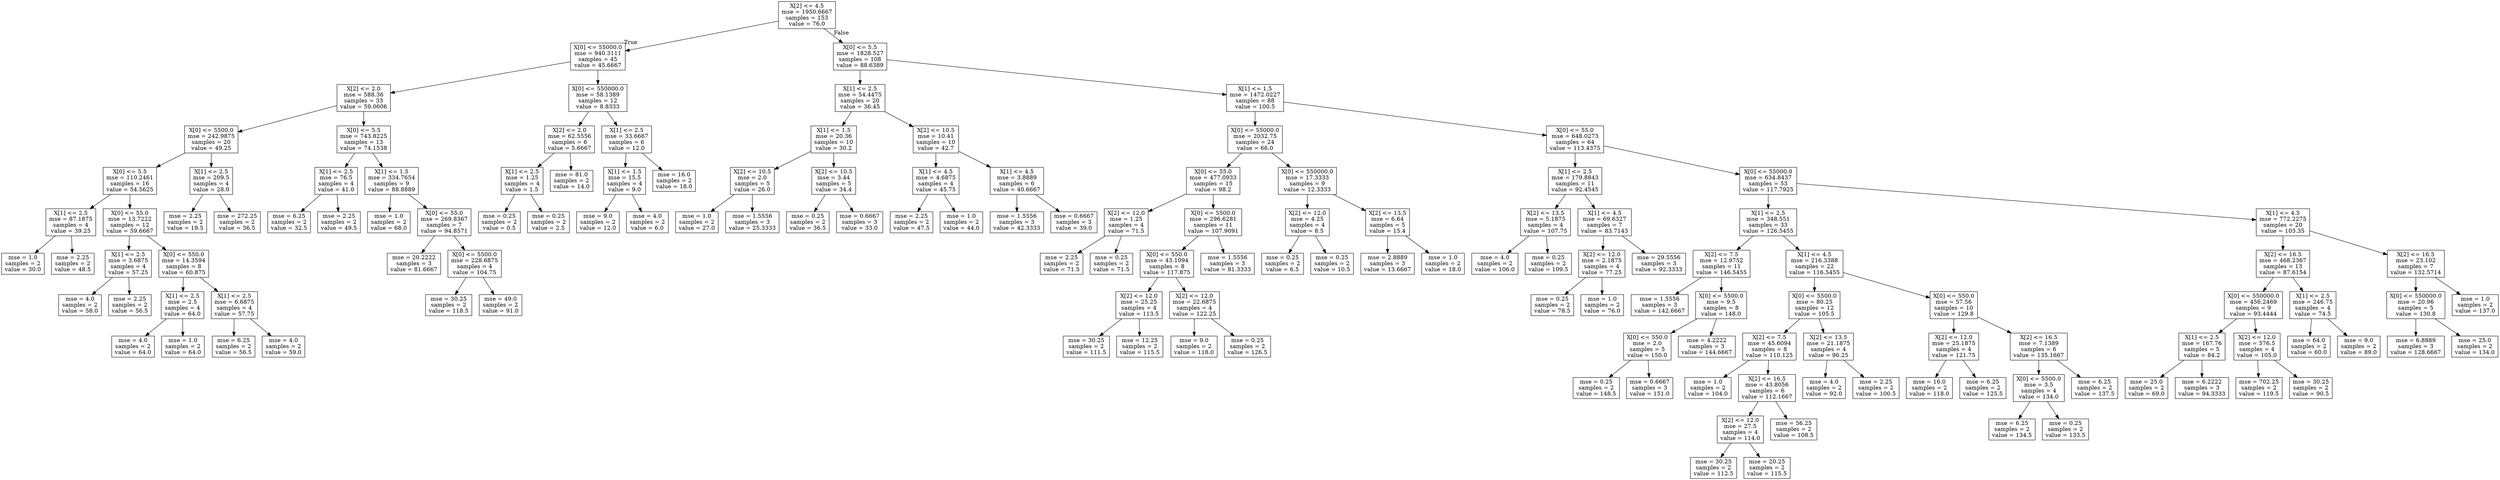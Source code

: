 digraph Tree {
node [shape=box] ;
0 [label="X[2] <= 4.5\nmse = 1950.6667\nsamples = 153\nvalue = 76.0"] ;
1 [label="X[0] <= 55000.0\nmse = 940.3111\nsamples = 45\nvalue = 45.6667"] ;
0 -> 1 [labeldistance=2.5, labelangle=45, headlabel="True"] ;
2 [label="X[2] <= 2.0\nmse = 588.36\nsamples = 33\nvalue = 59.0606"] ;
1 -> 2 ;
3 [label="X[0] <= 5500.0\nmse = 242.9875\nsamples = 20\nvalue = 49.25"] ;
2 -> 3 ;
4 [label="X[0] <= 5.5\nmse = 110.2461\nsamples = 16\nvalue = 54.5625"] ;
3 -> 4 ;
5 [label="X[1] <= 2.5\nmse = 87.1875\nsamples = 4\nvalue = 39.25"] ;
4 -> 5 ;
6 [label="mse = 1.0\nsamples = 2\nvalue = 30.0"] ;
5 -> 6 ;
7 [label="mse = 2.25\nsamples = 2\nvalue = 48.5"] ;
5 -> 7 ;
8 [label="X[0] <= 55.0\nmse = 13.7222\nsamples = 12\nvalue = 59.6667"] ;
4 -> 8 ;
9 [label="X[1] <= 2.5\nmse = 3.6875\nsamples = 4\nvalue = 57.25"] ;
8 -> 9 ;
10 [label="mse = 4.0\nsamples = 2\nvalue = 58.0"] ;
9 -> 10 ;
11 [label="mse = 2.25\nsamples = 2\nvalue = 56.5"] ;
9 -> 11 ;
12 [label="X[0] <= 550.0\nmse = 14.3594\nsamples = 8\nvalue = 60.875"] ;
8 -> 12 ;
13 [label="X[1] <= 2.5\nmse = 2.5\nsamples = 4\nvalue = 64.0"] ;
12 -> 13 ;
14 [label="mse = 4.0\nsamples = 2\nvalue = 64.0"] ;
13 -> 14 ;
15 [label="mse = 1.0\nsamples = 2\nvalue = 64.0"] ;
13 -> 15 ;
16 [label="X[1] <= 2.5\nmse = 6.6875\nsamples = 4\nvalue = 57.75"] ;
12 -> 16 ;
17 [label="mse = 6.25\nsamples = 2\nvalue = 56.5"] ;
16 -> 17 ;
18 [label="mse = 4.0\nsamples = 2\nvalue = 59.0"] ;
16 -> 18 ;
19 [label="X[1] <= 2.5\nmse = 209.5\nsamples = 4\nvalue = 28.0"] ;
3 -> 19 ;
20 [label="mse = 2.25\nsamples = 2\nvalue = 19.5"] ;
19 -> 20 ;
21 [label="mse = 272.25\nsamples = 2\nvalue = 36.5"] ;
19 -> 21 ;
22 [label="X[0] <= 5.5\nmse = 743.8225\nsamples = 13\nvalue = 74.1538"] ;
2 -> 22 ;
23 [label="X[1] <= 2.5\nmse = 76.5\nsamples = 4\nvalue = 41.0"] ;
22 -> 23 ;
24 [label="mse = 6.25\nsamples = 2\nvalue = 32.5"] ;
23 -> 24 ;
25 [label="mse = 2.25\nsamples = 2\nvalue = 49.5"] ;
23 -> 25 ;
26 [label="X[1] <= 1.5\nmse = 334.7654\nsamples = 9\nvalue = 88.8889"] ;
22 -> 26 ;
27 [label="mse = 1.0\nsamples = 2\nvalue = 68.0"] ;
26 -> 27 ;
28 [label="X[0] <= 55.0\nmse = 269.8367\nsamples = 7\nvalue = 94.8571"] ;
26 -> 28 ;
29 [label="mse = 20.2222\nsamples = 3\nvalue = 81.6667"] ;
28 -> 29 ;
30 [label="X[0] <= 5500.0\nmse = 228.6875\nsamples = 4\nvalue = 104.75"] ;
28 -> 30 ;
31 [label="mse = 30.25\nsamples = 2\nvalue = 118.5"] ;
30 -> 31 ;
32 [label="mse = 49.0\nsamples = 2\nvalue = 91.0"] ;
30 -> 32 ;
33 [label="X[0] <= 550000.0\nmse = 58.1389\nsamples = 12\nvalue = 8.8333"] ;
1 -> 33 ;
34 [label="X[2] <= 2.0\nmse = 62.5556\nsamples = 6\nvalue = 5.6667"] ;
33 -> 34 ;
35 [label="X[1] <= 2.5\nmse = 1.25\nsamples = 4\nvalue = 1.5"] ;
34 -> 35 ;
36 [label="mse = 0.25\nsamples = 2\nvalue = 0.5"] ;
35 -> 36 ;
37 [label="mse = 0.25\nsamples = 2\nvalue = 2.5"] ;
35 -> 37 ;
38 [label="mse = 81.0\nsamples = 2\nvalue = 14.0"] ;
34 -> 38 ;
39 [label="X[1] <= 2.5\nmse = 33.6667\nsamples = 6\nvalue = 12.0"] ;
33 -> 39 ;
40 [label="X[1] <= 1.5\nmse = 15.5\nsamples = 4\nvalue = 9.0"] ;
39 -> 40 ;
41 [label="mse = 9.0\nsamples = 2\nvalue = 12.0"] ;
40 -> 41 ;
42 [label="mse = 4.0\nsamples = 2\nvalue = 6.0"] ;
40 -> 42 ;
43 [label="mse = 16.0\nsamples = 2\nvalue = 18.0"] ;
39 -> 43 ;
44 [label="X[0] <= 5.5\nmse = 1828.527\nsamples = 108\nvalue = 88.6389"] ;
0 -> 44 [labeldistance=2.5, labelangle=-45, headlabel="False"] ;
45 [label="X[1] <= 2.5\nmse = 54.4475\nsamples = 20\nvalue = 36.45"] ;
44 -> 45 ;
46 [label="X[1] <= 1.5\nmse = 20.36\nsamples = 10\nvalue = 30.2"] ;
45 -> 46 ;
47 [label="X[2] <= 10.5\nmse = 2.0\nsamples = 5\nvalue = 26.0"] ;
46 -> 47 ;
48 [label="mse = 1.0\nsamples = 2\nvalue = 27.0"] ;
47 -> 48 ;
49 [label="mse = 1.5556\nsamples = 3\nvalue = 25.3333"] ;
47 -> 49 ;
50 [label="X[2] <= 10.5\nmse = 3.44\nsamples = 5\nvalue = 34.4"] ;
46 -> 50 ;
51 [label="mse = 0.25\nsamples = 2\nvalue = 36.5"] ;
50 -> 51 ;
52 [label="mse = 0.6667\nsamples = 3\nvalue = 33.0"] ;
50 -> 52 ;
53 [label="X[2] <= 10.5\nmse = 10.41\nsamples = 10\nvalue = 42.7"] ;
45 -> 53 ;
54 [label="X[1] <= 4.5\nmse = 4.6875\nsamples = 4\nvalue = 45.75"] ;
53 -> 54 ;
55 [label="mse = 2.25\nsamples = 2\nvalue = 47.5"] ;
54 -> 55 ;
56 [label="mse = 1.0\nsamples = 2\nvalue = 44.0"] ;
54 -> 56 ;
57 [label="X[1] <= 4.5\nmse = 3.8889\nsamples = 6\nvalue = 40.6667"] ;
53 -> 57 ;
58 [label="mse = 1.5556\nsamples = 3\nvalue = 42.3333"] ;
57 -> 58 ;
59 [label="mse = 0.6667\nsamples = 3\nvalue = 39.0"] ;
57 -> 59 ;
60 [label="X[1] <= 1.5\nmse = 1472.0227\nsamples = 88\nvalue = 100.5"] ;
44 -> 60 ;
61 [label="X[0] <= 55000.0\nmse = 2032.75\nsamples = 24\nvalue = 66.0"] ;
60 -> 61 ;
62 [label="X[0] <= 55.0\nmse = 477.0933\nsamples = 15\nvalue = 98.2"] ;
61 -> 62 ;
63 [label="X[2] <= 12.0\nmse = 1.25\nsamples = 4\nvalue = 71.5"] ;
62 -> 63 ;
64 [label="mse = 2.25\nsamples = 2\nvalue = 71.5"] ;
63 -> 64 ;
65 [label="mse = 0.25\nsamples = 2\nvalue = 71.5"] ;
63 -> 65 ;
66 [label="X[0] <= 5500.0\nmse = 296.6281\nsamples = 11\nvalue = 107.9091"] ;
62 -> 66 ;
67 [label="X[0] <= 550.0\nmse = 43.1094\nsamples = 8\nvalue = 117.875"] ;
66 -> 67 ;
68 [label="X[2] <= 12.0\nmse = 25.25\nsamples = 4\nvalue = 113.5"] ;
67 -> 68 ;
69 [label="mse = 30.25\nsamples = 2\nvalue = 111.5"] ;
68 -> 69 ;
70 [label="mse = 12.25\nsamples = 2\nvalue = 115.5"] ;
68 -> 70 ;
71 [label="X[2] <= 12.0\nmse = 22.6875\nsamples = 4\nvalue = 122.25"] ;
67 -> 71 ;
72 [label="mse = 9.0\nsamples = 2\nvalue = 118.0"] ;
71 -> 72 ;
73 [label="mse = 0.25\nsamples = 2\nvalue = 126.5"] ;
71 -> 73 ;
74 [label="mse = 1.5556\nsamples = 3\nvalue = 81.3333"] ;
66 -> 74 ;
75 [label="X[0] <= 550000.0\nmse = 17.3333\nsamples = 9\nvalue = 12.3333"] ;
61 -> 75 ;
76 [label="X[2] <= 12.0\nmse = 4.25\nsamples = 4\nvalue = 8.5"] ;
75 -> 76 ;
77 [label="mse = 0.25\nsamples = 2\nvalue = 6.5"] ;
76 -> 77 ;
78 [label="mse = 0.25\nsamples = 2\nvalue = 10.5"] ;
76 -> 78 ;
79 [label="X[2] <= 13.5\nmse = 6.64\nsamples = 5\nvalue = 15.4"] ;
75 -> 79 ;
80 [label="mse = 2.8889\nsamples = 3\nvalue = 13.6667"] ;
79 -> 80 ;
81 [label="mse = 1.0\nsamples = 2\nvalue = 18.0"] ;
79 -> 81 ;
82 [label="X[0] <= 55.0\nmse = 648.0273\nsamples = 64\nvalue = 113.4375"] ;
60 -> 82 ;
83 [label="X[1] <= 2.5\nmse = 179.8843\nsamples = 11\nvalue = 92.4545"] ;
82 -> 83 ;
84 [label="X[2] <= 13.5\nmse = 5.1875\nsamples = 4\nvalue = 107.75"] ;
83 -> 84 ;
85 [label="mse = 4.0\nsamples = 2\nvalue = 106.0"] ;
84 -> 85 ;
86 [label="mse = 0.25\nsamples = 2\nvalue = 109.5"] ;
84 -> 86 ;
87 [label="X[1] <= 4.5\nmse = 69.6327\nsamples = 7\nvalue = 83.7143"] ;
83 -> 87 ;
88 [label="X[2] <= 12.0\nmse = 2.1875\nsamples = 4\nvalue = 77.25"] ;
87 -> 88 ;
89 [label="mse = 0.25\nsamples = 2\nvalue = 78.5"] ;
88 -> 89 ;
90 [label="mse = 1.0\nsamples = 2\nvalue = 76.0"] ;
88 -> 90 ;
91 [label="mse = 29.5556\nsamples = 3\nvalue = 92.3333"] ;
87 -> 91 ;
92 [label="X[0] <= 55000.0\nmse = 634.8437\nsamples = 53\nvalue = 117.7925"] ;
82 -> 92 ;
93 [label="X[1] <= 2.5\nmse = 348.551\nsamples = 33\nvalue = 126.5455"] ;
92 -> 93 ;
94 [label="X[2] <= 7.5\nmse = 12.9752\nsamples = 11\nvalue = 146.5455"] ;
93 -> 94 ;
95 [label="mse = 1.5556\nsamples = 3\nvalue = 142.6667"] ;
94 -> 95 ;
96 [label="X[0] <= 5500.0\nmse = 9.5\nsamples = 8\nvalue = 148.0"] ;
94 -> 96 ;
97 [label="X[0] <= 550.0\nmse = 2.0\nsamples = 5\nvalue = 150.0"] ;
96 -> 97 ;
98 [label="mse = 0.25\nsamples = 2\nvalue = 148.5"] ;
97 -> 98 ;
99 [label="mse = 0.6667\nsamples = 3\nvalue = 151.0"] ;
97 -> 99 ;
100 [label="mse = 4.2222\nsamples = 3\nvalue = 144.6667"] ;
96 -> 100 ;
101 [label="X[1] <= 4.5\nmse = 216.3388\nsamples = 22\nvalue = 116.5455"] ;
93 -> 101 ;
102 [label="X[0] <= 5500.0\nmse = 80.25\nsamples = 12\nvalue = 105.5"] ;
101 -> 102 ;
103 [label="X[2] <= 7.5\nmse = 45.6094\nsamples = 8\nvalue = 110.125"] ;
102 -> 103 ;
104 [label="mse = 1.0\nsamples = 2\nvalue = 104.0"] ;
103 -> 104 ;
105 [label="X[2] <= 16.5\nmse = 43.8056\nsamples = 6\nvalue = 112.1667"] ;
103 -> 105 ;
106 [label="X[2] <= 12.0\nmse = 27.5\nsamples = 4\nvalue = 114.0"] ;
105 -> 106 ;
107 [label="mse = 30.25\nsamples = 2\nvalue = 112.5"] ;
106 -> 107 ;
108 [label="mse = 20.25\nsamples = 2\nvalue = 115.5"] ;
106 -> 108 ;
109 [label="mse = 56.25\nsamples = 2\nvalue = 108.5"] ;
105 -> 109 ;
110 [label="X[2] <= 13.5\nmse = 21.1875\nsamples = 4\nvalue = 96.25"] ;
102 -> 110 ;
111 [label="mse = 4.0\nsamples = 2\nvalue = 92.0"] ;
110 -> 111 ;
112 [label="mse = 2.25\nsamples = 2\nvalue = 100.5"] ;
110 -> 112 ;
113 [label="X[0] <= 550.0\nmse = 57.56\nsamples = 10\nvalue = 129.8"] ;
101 -> 113 ;
114 [label="X[2] <= 12.0\nmse = 25.1875\nsamples = 4\nvalue = 121.75"] ;
113 -> 114 ;
115 [label="mse = 16.0\nsamples = 2\nvalue = 118.0"] ;
114 -> 115 ;
116 [label="mse = 6.25\nsamples = 2\nvalue = 125.5"] ;
114 -> 116 ;
117 [label="X[2] <= 16.5\nmse = 7.1389\nsamples = 6\nvalue = 135.1667"] ;
113 -> 117 ;
118 [label="X[0] <= 5500.0\nmse = 3.5\nsamples = 4\nvalue = 134.0"] ;
117 -> 118 ;
119 [label="mse = 6.25\nsamples = 2\nvalue = 134.5"] ;
118 -> 119 ;
120 [label="mse = 0.25\nsamples = 2\nvalue = 133.5"] ;
118 -> 120 ;
121 [label="mse = 6.25\nsamples = 2\nvalue = 137.5"] ;
117 -> 121 ;
122 [label="X[1] <= 4.5\nmse = 772.2275\nsamples = 20\nvalue = 103.35"] ;
92 -> 122 ;
123 [label="X[2] <= 16.5\nmse = 468.2367\nsamples = 13\nvalue = 87.6154"] ;
122 -> 123 ;
124 [label="X[0] <= 550000.0\nmse = 456.2469\nsamples = 9\nvalue = 93.4444"] ;
123 -> 124 ;
125 [label="X[1] <= 2.5\nmse = 167.76\nsamples = 5\nvalue = 84.2"] ;
124 -> 125 ;
126 [label="mse = 25.0\nsamples = 2\nvalue = 69.0"] ;
125 -> 126 ;
127 [label="mse = 6.2222\nsamples = 3\nvalue = 94.3333"] ;
125 -> 127 ;
128 [label="X[2] <= 12.0\nmse = 576.5\nsamples = 4\nvalue = 105.0"] ;
124 -> 128 ;
129 [label="mse = 702.25\nsamples = 2\nvalue = 119.5"] ;
128 -> 129 ;
130 [label="mse = 30.25\nsamples = 2\nvalue = 90.5"] ;
128 -> 130 ;
131 [label="X[1] <= 2.5\nmse = 246.75\nsamples = 4\nvalue = 74.5"] ;
123 -> 131 ;
132 [label="mse = 64.0\nsamples = 2\nvalue = 60.0"] ;
131 -> 132 ;
133 [label="mse = 9.0\nsamples = 2\nvalue = 89.0"] ;
131 -> 133 ;
134 [label="X[2] <= 16.5\nmse = 23.102\nsamples = 7\nvalue = 132.5714"] ;
122 -> 134 ;
135 [label="X[0] <= 550000.0\nmse = 20.96\nsamples = 5\nvalue = 130.8"] ;
134 -> 135 ;
136 [label="mse = 6.8889\nsamples = 3\nvalue = 128.6667"] ;
135 -> 136 ;
137 [label="mse = 25.0\nsamples = 2\nvalue = 134.0"] ;
135 -> 137 ;
138 [label="mse = 1.0\nsamples = 2\nvalue = 137.0"] ;
134 -> 138 ;
}